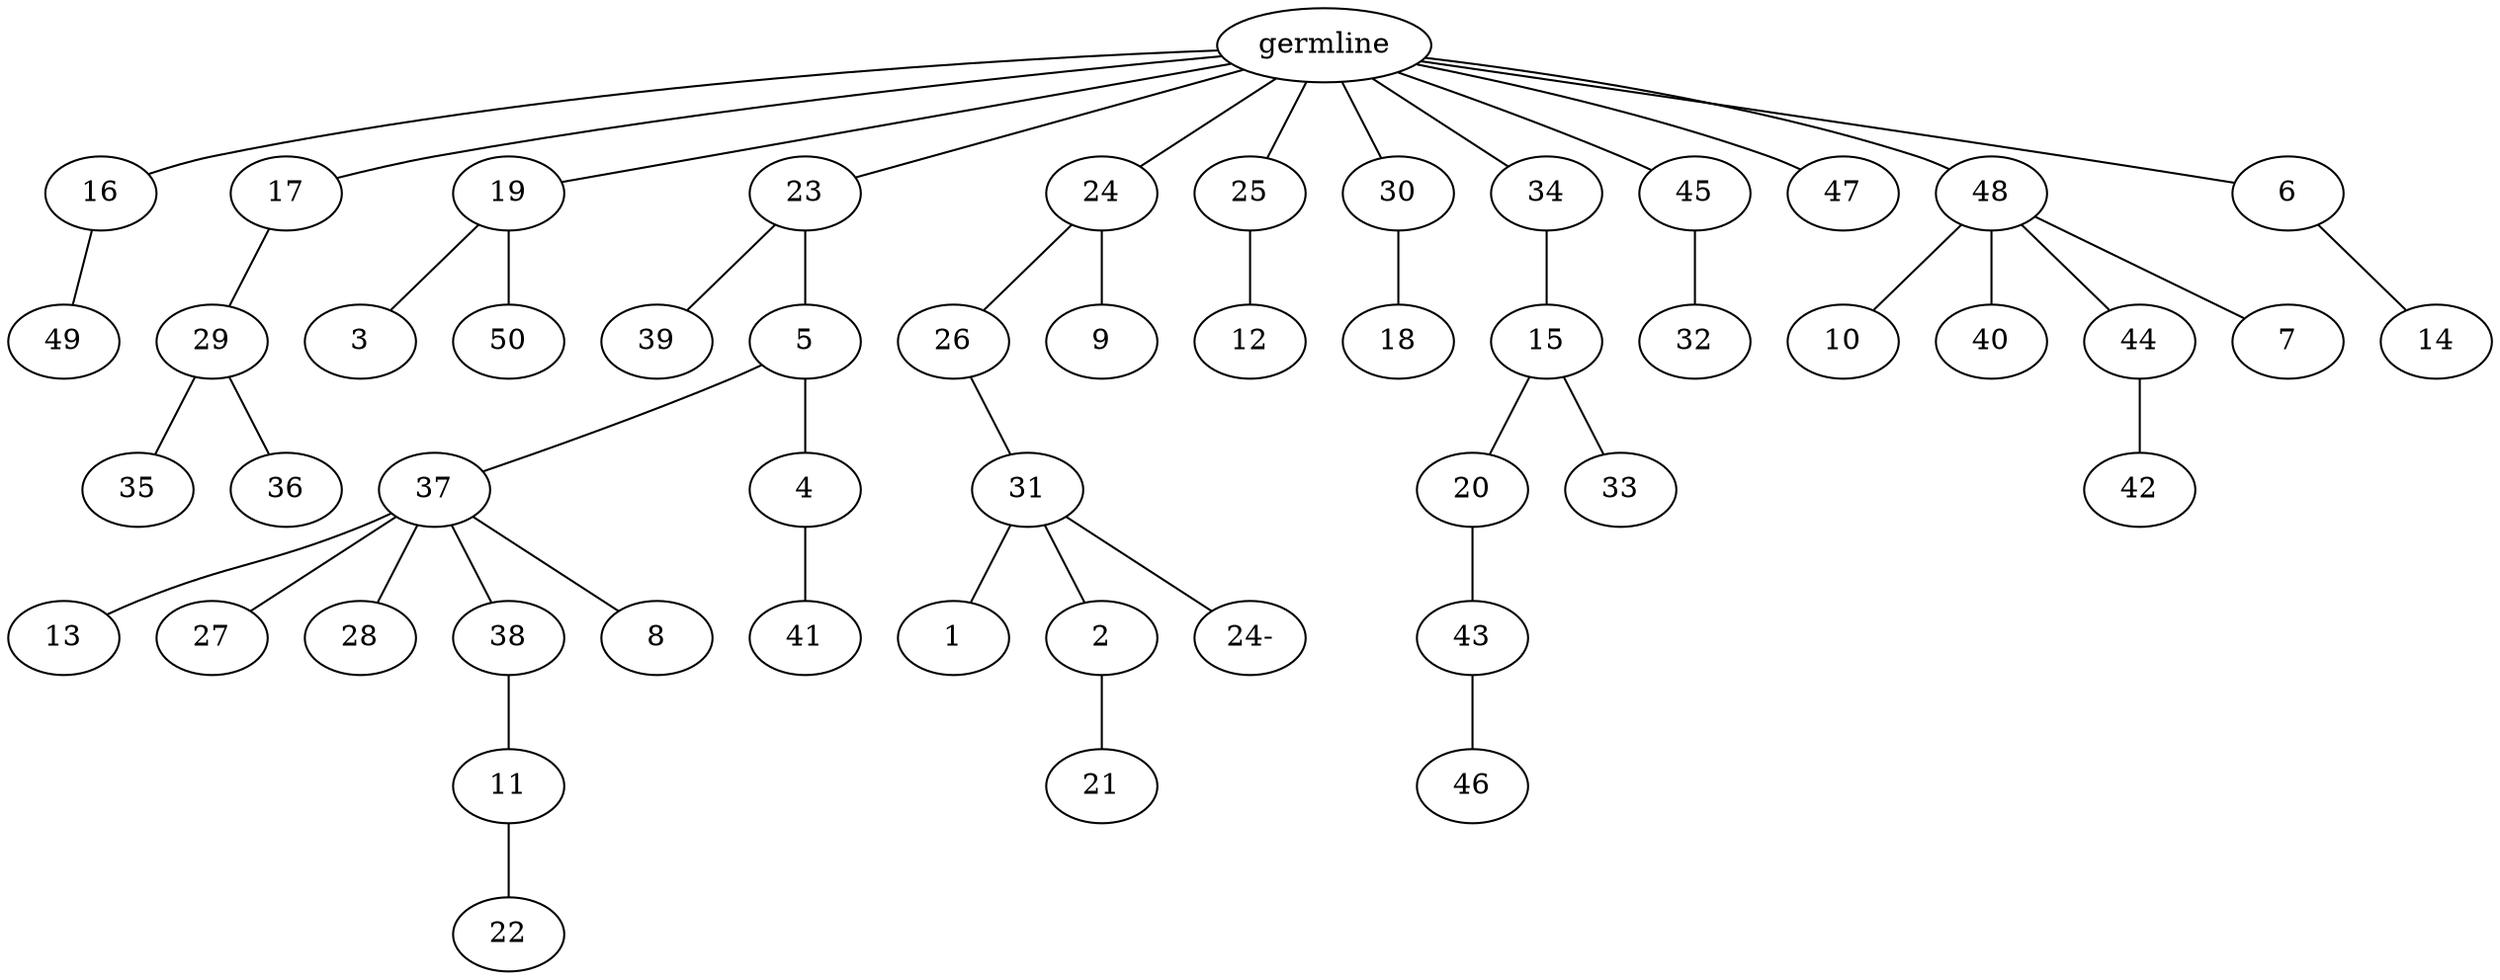 graph tree {
    "140179613683088" [label="germline"];
    "140179613706224" [label="16"];
    "140179613706944" [label="49"];
    "140179613706800" [label="17"];
    "140179613707520" [label="29"];
    "140179613708000" [label="35"];
    "140179613708096" [label="36"];
    "140179613707424" [label="19"];
    "140179613721024" [label="3"];
    "140179613720976" [label="50"];
    "140179613706464" [label="23"];
    "140179613721840" [label="39"];
    "140179613722032" [label="5"];
    "140179613722560" [label="37"];
    "140179613723088" [label="13"];
    "140179613723184" [label="27"];
    "140179613723424" [label="28"];
    "140179613723760" [label="38"];
    "140179613724192" [label="11"];
    "140179613724880" [label="22"];
    "140179613724336" [label="8"];
    "140179613722992" [label="4"];
    "140179613725312" [label="41"];
    "140179613720688" [label="24"];
    "140179613725216" [label="26"];
    "140179613726080" [label="31"];
    "140179613726608" [label="1"];
    "140179613726944" [label="2"];
    "140179613727568" [label="21"];
    "140179614137984" [label="24-"];
    "140179613725840" [label="9"];
    "140179613721696" [label="25"];
    "140179613727712" [label="12"];
    "140179613726704" [label="30"];
    "140179613728576" [label="18"];
    "140179613728480" [label="34"];
    "140179613729216" [label="15"];
    "140179613729696" [label="20"];
    "140179613730128" [label="43"];
    "140179613730560" [label="46"];
    "140179613730032" [label="33"];
    "140179613726128" [label="45"];
    "140179613730656" [label="32"];
    "140179613729792" [label="47"];
    "140179613729120" [label="48"];
    "140179613731712" [label="10"];
    "140179613731808" [label="40"];
    "140179613732192" [label="44"];
    "140179613732672" [label="42"];
    "140179613732816" [label="7"];
    "140179613731424" [label="6"];
    "140179613745888" [label="14"];
    "140179613683088" -- "140179613706224";
    "140179613683088" -- "140179613706800";
    "140179613683088" -- "140179613707424";
    "140179613683088" -- "140179613706464";
    "140179613683088" -- "140179613720688";
    "140179613683088" -- "140179613721696";
    "140179613683088" -- "140179613726704";
    "140179613683088" -- "140179613728480";
    "140179613683088" -- "140179613726128";
    "140179613683088" -- "140179613729792";
    "140179613683088" -- "140179613729120";
    "140179613683088" -- "140179613731424";
    "140179613706224" -- "140179613706944";
    "140179613706800" -- "140179613707520";
    "140179613707520" -- "140179613708000";
    "140179613707520" -- "140179613708096";
    "140179613707424" -- "140179613721024";
    "140179613707424" -- "140179613720976";
    "140179613706464" -- "140179613721840";
    "140179613706464" -- "140179613722032";
    "140179613722032" -- "140179613722560";
    "140179613722032" -- "140179613722992";
    "140179613722560" -- "140179613723088";
    "140179613722560" -- "140179613723184";
    "140179613722560" -- "140179613723424";
    "140179613722560" -- "140179613723760";
    "140179613722560" -- "140179613724336";
    "140179613723760" -- "140179613724192";
    "140179613724192" -- "140179613724880";
    "140179613722992" -- "140179613725312";
    "140179613720688" -- "140179613725216";
    "140179613720688" -- "140179613725840";
    "140179613725216" -- "140179613726080";
    "140179613726080" -- "140179613726608";
    "140179613726080" -- "140179613726944";
    "140179613726080" -- "140179614137984";
    "140179613726944" -- "140179613727568";
    "140179613721696" -- "140179613727712";
    "140179613726704" -- "140179613728576";
    "140179613728480" -- "140179613729216";
    "140179613729216" -- "140179613729696";
    "140179613729216" -- "140179613730032";
    "140179613729696" -- "140179613730128";
    "140179613730128" -- "140179613730560";
    "140179613726128" -- "140179613730656";
    "140179613729120" -- "140179613731712";
    "140179613729120" -- "140179613731808";
    "140179613729120" -- "140179613732192";
    "140179613729120" -- "140179613732816";
    "140179613732192" -- "140179613732672";
    "140179613731424" -- "140179613745888";
}
